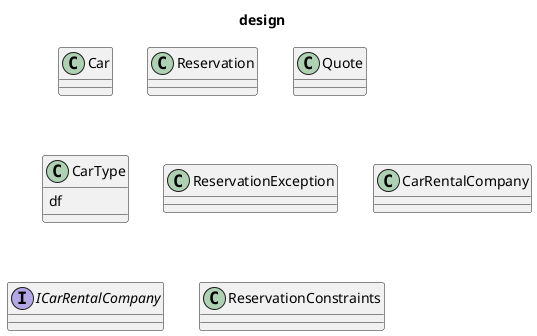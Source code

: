 @startuml
title design

class Car {

}

class Reservation {

}

class Quote {
}


class CarType {
    df
}

class ReservationException {
}

class CarRentalCompany {
}

interface ICarRentalCompany {
}

class ReservationConstraints {
}

@enduml